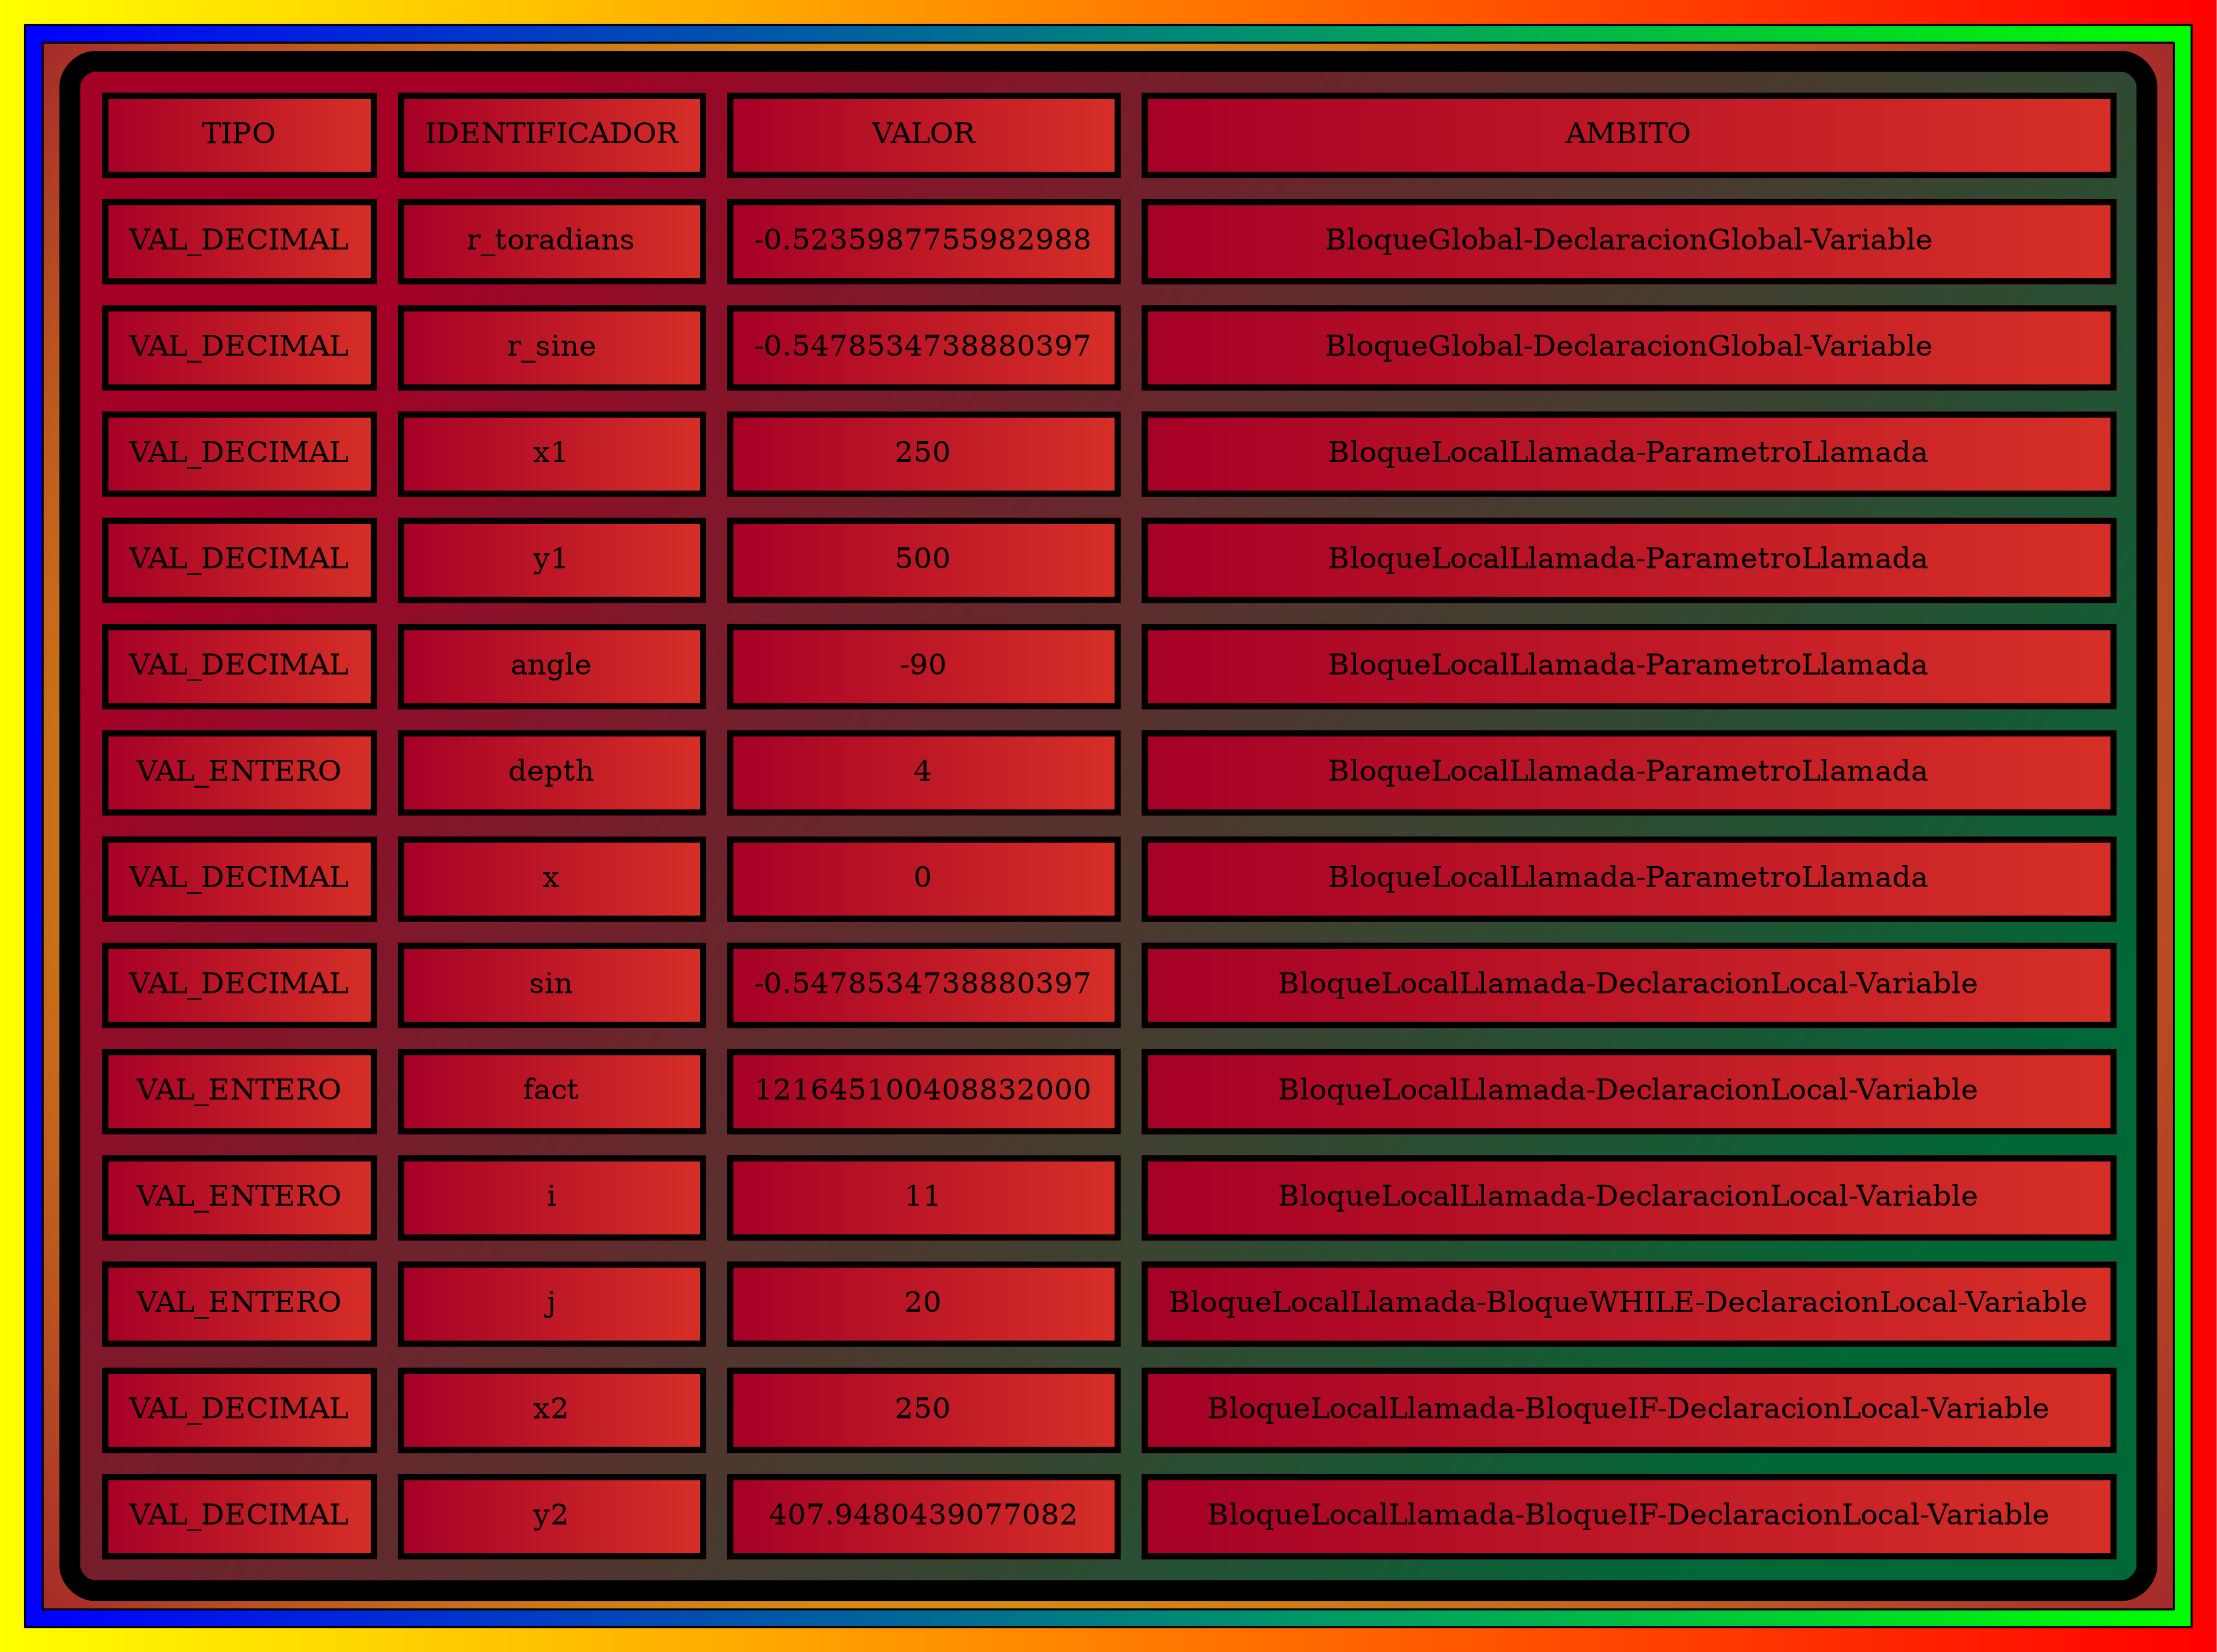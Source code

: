 digraph G { bgcolor="yellow:red"
subgraph cluster1 {fillcolor="blue:green" style="filled"
node [shape=record fillcolor="gold:brown" style="radial" gradientangle=180]
a0 [label=<
<TABLE border="10" cellspacing="10" cellpadding="10" style="rounded" bgcolor="/rdylgn11/1:/rdylgn11/11" gradientangle="315">
<TR>
<TD border="3"  bgcolor="/rdylgn11/1:/rdylgn11/2">TIPO</TD>
<TD border="3"  bgcolor="/rdylgn11/1:/rdylgn11/2">IDENTIFICADOR</TD>
<TD border="3"  bgcolor="/rdylgn11/1:/rdylgn11/2">VALOR</TD>
<TD border="3"  bgcolor="/rdylgn11/1:/rdylgn11/2">AMBITO</TD>
</TR>
<TR>
<TD border="3"  bgcolor="/rdylgn11/1:/rdylgn11/2">VAL_DECIMAL</TD>
<TD border="3"  bgcolor="/rdylgn11/1:/rdylgn11/2">r_toradians</TD>
<TD border="3"  bgcolor="/rdylgn11/1:/rdylgn11/2">-0.5235987755982988</TD>
<TD border="3"  bgcolor="/rdylgn11/1:/rdylgn11/2">BloqueGlobal-DeclaracionGlobal-Variable</TD>
</TR>
<TR>
<TD border="3"  bgcolor="/rdylgn11/1:/rdylgn11/2">VAL_DECIMAL</TD>
<TD border="3"  bgcolor="/rdylgn11/1:/rdylgn11/2">r_sine</TD>
<TD border="3"  bgcolor="/rdylgn11/1:/rdylgn11/2">-0.5478534738880397</TD>
<TD border="3"  bgcolor="/rdylgn11/1:/rdylgn11/2">BloqueGlobal-DeclaracionGlobal-Variable</TD>
</TR>
<TR>
<TD border="3"  bgcolor="/rdylgn11/1:/rdylgn11/2">VAL_DECIMAL</TD>
<TD border="3"  bgcolor="/rdylgn11/1:/rdylgn11/2">x1</TD>
<TD border="3"  bgcolor="/rdylgn11/1:/rdylgn11/2">250</TD>
<TD border="3"  bgcolor="/rdylgn11/1:/rdylgn11/2">BloqueLocalLlamada-ParametroLlamada</TD>
</TR>
<TR>
<TD border="3"  bgcolor="/rdylgn11/1:/rdylgn11/2">VAL_DECIMAL</TD>
<TD border="3"  bgcolor="/rdylgn11/1:/rdylgn11/2">y1</TD>
<TD border="3"  bgcolor="/rdylgn11/1:/rdylgn11/2">500</TD>
<TD border="3"  bgcolor="/rdylgn11/1:/rdylgn11/2">BloqueLocalLlamada-ParametroLlamada</TD>
</TR>
<TR>
<TD border="3"  bgcolor="/rdylgn11/1:/rdylgn11/2">VAL_DECIMAL</TD>
<TD border="3"  bgcolor="/rdylgn11/1:/rdylgn11/2">angle</TD>
<TD border="3"  bgcolor="/rdylgn11/1:/rdylgn11/2">-90</TD>
<TD border="3"  bgcolor="/rdylgn11/1:/rdylgn11/2">BloqueLocalLlamada-ParametroLlamada</TD>
</TR>
<TR>
<TD border="3"  bgcolor="/rdylgn11/1:/rdylgn11/2">VAL_ENTERO</TD>
<TD border="3"  bgcolor="/rdylgn11/1:/rdylgn11/2">depth</TD>
<TD border="3"  bgcolor="/rdylgn11/1:/rdylgn11/2">4</TD>
<TD border="3"  bgcolor="/rdylgn11/1:/rdylgn11/2">BloqueLocalLlamada-ParametroLlamada</TD>
</TR>
<TR>
<TD border="3"  bgcolor="/rdylgn11/1:/rdylgn11/2">VAL_DECIMAL</TD>
<TD border="3"  bgcolor="/rdylgn11/1:/rdylgn11/2">x</TD>
<TD border="3"  bgcolor="/rdylgn11/1:/rdylgn11/2">0</TD>
<TD border="3"  bgcolor="/rdylgn11/1:/rdylgn11/2">BloqueLocalLlamada-ParametroLlamada</TD>
</TR>
<TR>
<TD border="3"  bgcolor="/rdylgn11/1:/rdylgn11/2">VAL_DECIMAL</TD>
<TD border="3"  bgcolor="/rdylgn11/1:/rdylgn11/2">sin</TD>
<TD border="3"  bgcolor="/rdylgn11/1:/rdylgn11/2">-0.5478534738880397</TD>
<TD border="3"  bgcolor="/rdylgn11/1:/rdylgn11/2">BloqueLocalLlamada-DeclaracionLocal-Variable</TD>
</TR>
<TR>
<TD border="3"  bgcolor="/rdylgn11/1:/rdylgn11/2">VAL_ENTERO</TD>
<TD border="3"  bgcolor="/rdylgn11/1:/rdylgn11/2">fact</TD>
<TD border="3"  bgcolor="/rdylgn11/1:/rdylgn11/2">121645100408832000</TD>
<TD border="3"  bgcolor="/rdylgn11/1:/rdylgn11/2">BloqueLocalLlamada-DeclaracionLocal-Variable</TD>
</TR>
<TR>
<TD border="3"  bgcolor="/rdylgn11/1:/rdylgn11/2">VAL_ENTERO</TD>
<TD border="3"  bgcolor="/rdylgn11/1:/rdylgn11/2">i</TD>
<TD border="3"  bgcolor="/rdylgn11/1:/rdylgn11/2">11</TD>
<TD border="3"  bgcolor="/rdylgn11/1:/rdylgn11/2">BloqueLocalLlamada-DeclaracionLocal-Variable</TD>
</TR>
<TR>
<TD border="3"  bgcolor="/rdylgn11/1:/rdylgn11/2">VAL_ENTERO</TD>
<TD border="3"  bgcolor="/rdylgn11/1:/rdylgn11/2">j</TD>
<TD border="3"  bgcolor="/rdylgn11/1:/rdylgn11/2">20</TD>
<TD border="3"  bgcolor="/rdylgn11/1:/rdylgn11/2">BloqueLocalLlamada-BloqueWHILE-DeclaracionLocal-Variable</TD>
</TR>
<TR>
<TD border="3"  bgcolor="/rdylgn11/1:/rdylgn11/2">VAL_DECIMAL</TD>
<TD border="3"  bgcolor="/rdylgn11/1:/rdylgn11/2">x2</TD>
<TD border="3"  bgcolor="/rdylgn11/1:/rdylgn11/2">250</TD>
<TD border="3"  bgcolor="/rdylgn11/1:/rdylgn11/2">BloqueLocalLlamada-BloqueIF-DeclaracionLocal-Variable</TD>
</TR>
<TR>
<TD border="3"  bgcolor="/rdylgn11/1:/rdylgn11/2">VAL_DECIMAL</TD>
<TD border="3"  bgcolor="/rdylgn11/1:/rdylgn11/2">y2</TD>
<TD border="3"  bgcolor="/rdylgn11/1:/rdylgn11/2">407.9480439077082</TD>
<TD border="3"  bgcolor="/rdylgn11/1:/rdylgn11/2">BloqueLocalLlamada-BloqueIF-DeclaracionLocal-Variable</TD>
</TR>
</TABLE>>];
}}
